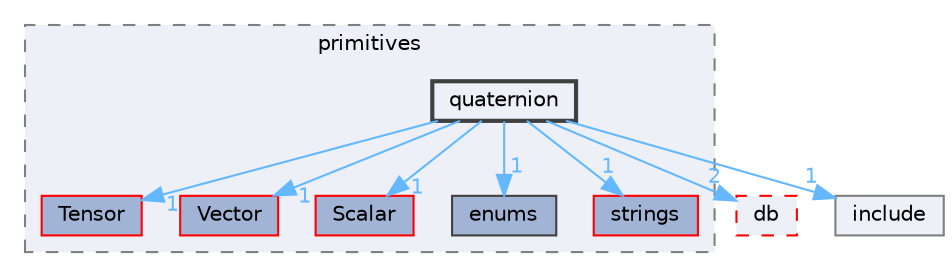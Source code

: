 digraph "src/OpenFOAM/primitives/quaternion"
{
 // LATEX_PDF_SIZE
  bgcolor="transparent";
  edge [fontname=Helvetica,fontsize=10,labelfontname=Helvetica,labelfontsize=10];
  node [fontname=Helvetica,fontsize=10,shape=box,height=0.2,width=0.4];
  compound=true
  subgraph clusterdir_3e50f45338116b169052b428016851aa {
    graph [ bgcolor="#edf0f7", pencolor="grey50", label="primitives", fontname=Helvetica,fontsize=10 style="filled,dashed", URL="dir_3e50f45338116b169052b428016851aa.html",tooltip=""]
  dir_15da0e2a135f43ffeb4645c968ce8ac7 [label="Tensor", fillcolor="#a2b4d6", color="red", style="filled", URL="dir_15da0e2a135f43ffeb4645c968ce8ac7.html",tooltip=""];
  dir_6ef5fbba1c02603637a533e2f686aa62 [label="Vector", fillcolor="#a2b4d6", color="red", style="filled", URL="dir_6ef5fbba1c02603637a533e2f686aa62.html",tooltip=""];
  dir_b4f4914e791ff496381862f16be45bae [label="Scalar", fillcolor="#a2b4d6", color="red", style="filled", URL="dir_b4f4914e791ff496381862f16be45bae.html",tooltip=""];
  dir_b997e59254caaf3bad833df621f73e31 [label="enums", fillcolor="#a2b4d6", color="grey25", style="filled", URL="dir_b997e59254caaf3bad833df621f73e31.html",tooltip=""];
  dir_ce1ee507886310df0e74ee2e624fbc88 [label="strings", fillcolor="#a2b4d6", color="red", style="filled", URL="dir_ce1ee507886310df0e74ee2e624fbc88.html",tooltip=""];
  dir_7f2355fb07e96b002f5e0fef21d9e5dc [label="quaternion", fillcolor="#edf0f7", color="grey25", style="filled,bold", URL="dir_7f2355fb07e96b002f5e0fef21d9e5dc.html",tooltip=""];
  }
  dir_63c634f7a7cfd679ac26c67fb30fc32f [label="db", fillcolor="#edf0f7", color="red", style="filled,dashed", URL="dir_63c634f7a7cfd679ac26c67fb30fc32f.html",tooltip=""];
  dir_e954e9f5966bc1c681a414ec8bd0ee15 [label="include", fillcolor="#edf0f7", color="grey50", style="filled", URL="dir_e954e9f5966bc1c681a414ec8bd0ee15.html",tooltip=""];
  dir_7f2355fb07e96b002f5e0fef21d9e5dc->dir_15da0e2a135f43ffeb4645c968ce8ac7 [headlabel="1", labeldistance=1.5 headhref="dir_003159_003981.html" href="dir_003159_003981.html" color="steelblue1" fontcolor="steelblue1"];
  dir_7f2355fb07e96b002f5e0fef21d9e5dc->dir_63c634f7a7cfd679ac26c67fb30fc32f [headlabel="2", labeldistance=1.5 headhref="dir_003159_000817.html" href="dir_003159_000817.html" color="steelblue1" fontcolor="steelblue1"];
  dir_7f2355fb07e96b002f5e0fef21d9e5dc->dir_6ef5fbba1c02603637a533e2f686aa62 [headlabel="1", labeldistance=1.5 headhref="dir_003159_004258.html" href="dir_003159_004258.html" color="steelblue1" fontcolor="steelblue1"];
  dir_7f2355fb07e96b002f5e0fef21d9e5dc->dir_b4f4914e791ff496381862f16be45bae [headlabel="1", labeldistance=1.5 headhref="dir_003159_003415.html" href="dir_003159_003415.html" color="steelblue1" fontcolor="steelblue1"];
  dir_7f2355fb07e96b002f5e0fef21d9e5dc->dir_b997e59254caaf3bad833df621f73e31 [headlabel="1", labeldistance=1.5 headhref="dir_003159_001168.html" href="dir_003159_001168.html" color="steelblue1" fontcolor="steelblue1"];
  dir_7f2355fb07e96b002f5e0fef21d9e5dc->dir_ce1ee507886310df0e74ee2e624fbc88 [headlabel="1", labeldistance=1.5 headhref="dir_003159_003792.html" href="dir_003159_003792.html" color="steelblue1" fontcolor="steelblue1"];
  dir_7f2355fb07e96b002f5e0fef21d9e5dc->dir_e954e9f5966bc1c681a414ec8bd0ee15 [headlabel="1", labeldistance=1.5 headhref="dir_003159_001804.html" href="dir_003159_001804.html" color="steelblue1" fontcolor="steelblue1"];
}
